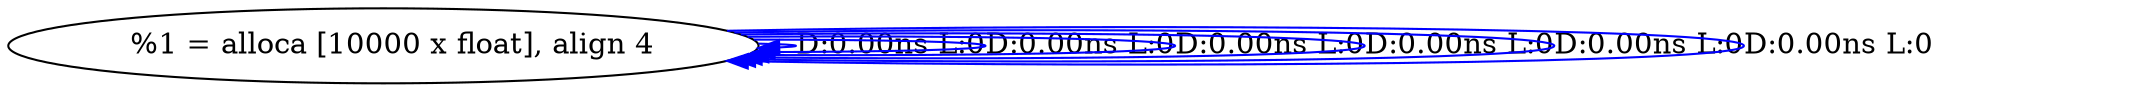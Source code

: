digraph {
Node0x335f7f0[label="  %1 = alloca [10000 x float], align 4"];
Node0x335f7f0 -> Node0x335f7f0[label="D:0.00ns L:0",color=blue];
Node0x335f7f0 -> Node0x335f7f0[label="D:0.00ns L:0",color=blue];
Node0x335f7f0 -> Node0x335f7f0[label="D:0.00ns L:0",color=blue];
Node0x335f7f0 -> Node0x335f7f0[label="D:0.00ns L:0",color=blue];
Node0x335f7f0 -> Node0x335f7f0[label="D:0.00ns L:0",color=blue];
Node0x335f7f0 -> Node0x335f7f0[label="D:0.00ns L:0",color=blue];
}
